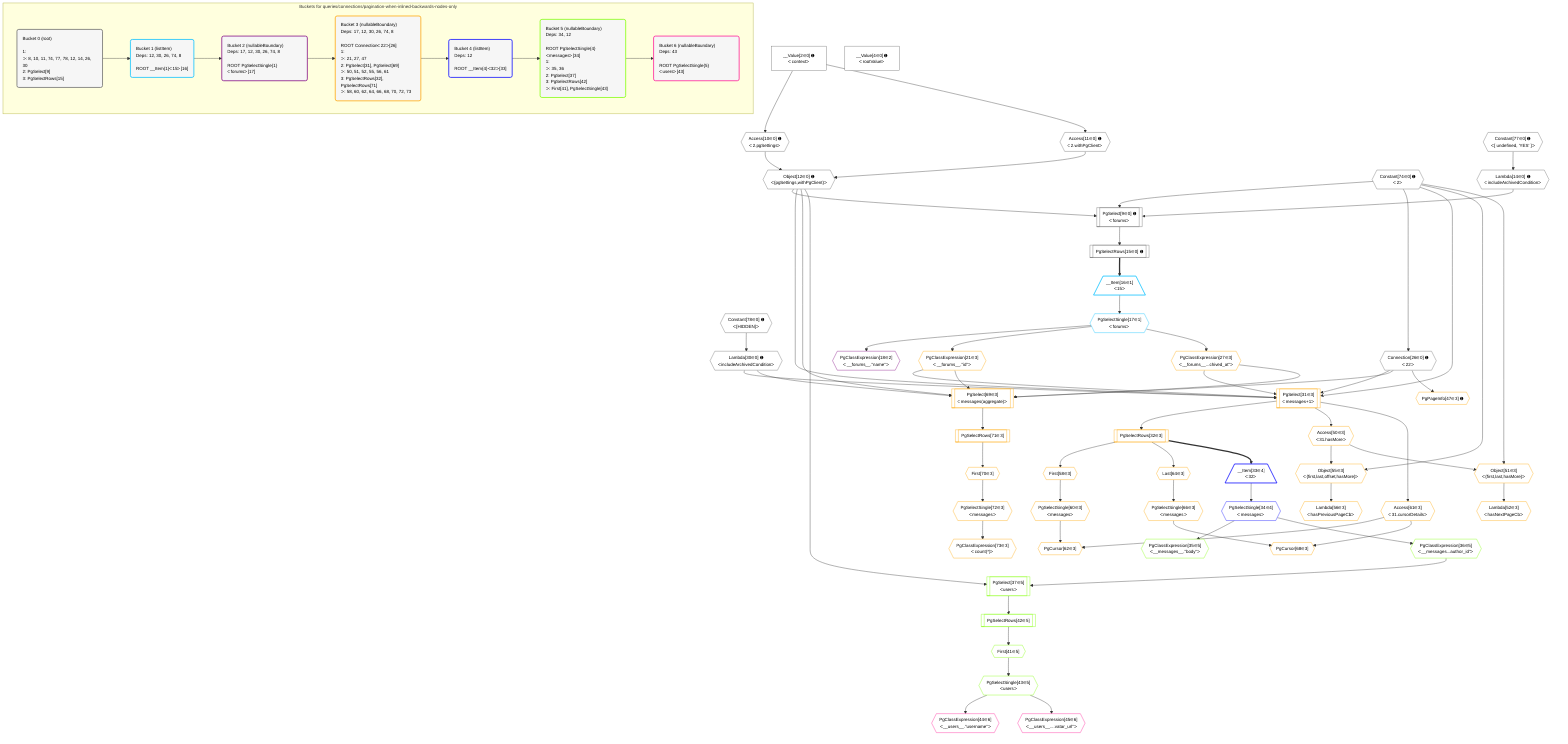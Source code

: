 %%{init: {'themeVariables': { 'fontSize': '12px'}}}%%
graph TD
    classDef path fill:#eee,stroke:#000,color:#000
    classDef plan fill:#fff,stroke-width:1px,color:#000
    classDef itemplan fill:#fff,stroke-width:2px,color:#000
    classDef unbatchedplan fill:#dff,stroke-width:1px,color:#000
    classDef sideeffectplan fill:#fcc,stroke-width:2px,color:#000
    classDef bucket fill:#f6f6f6,color:#000,stroke-width:2px,text-align:left


    %% plan dependencies
    PgSelect9[["PgSelect[9∈0] ➊<br />ᐸforumsᐳ"]]:::plan
    Object12{{"Object[12∈0] ➊<br />ᐸ{pgSettings,withPgClient}ᐳ"}}:::plan
    Constant74{{"Constant[74∈0] ➊<br />ᐸ2ᐳ"}}:::plan
    Lambda14{{"Lambda[14∈0] ➊<br />ᐸincludeArchivedConditionᐳ"}}:::plan
    Object12 & Constant74 & Lambda14 --> PgSelect9
    Access10{{"Access[10∈0] ➊<br />ᐸ2.pgSettingsᐳ"}}:::plan
    Access11{{"Access[11∈0] ➊<br />ᐸ2.withPgClientᐳ"}}:::plan
    Access10 & Access11 --> Object12
    __Value2["__Value[2∈0] ➊<br />ᐸcontextᐳ"]:::plan
    __Value2 --> Access10
    __Value2 --> Access11
    Constant77{{"Constant[77∈0] ➊<br />ᐸ[ undefined, 'YES' ]ᐳ"}}:::plan
    Constant77 --> Lambda14
    PgSelectRows15[["PgSelectRows[15∈0] ➊"]]:::plan
    PgSelect9 --> PgSelectRows15
    Connection26{{"Connection[26∈0] ➊<br />ᐸ22ᐳ"}}:::plan
    Constant74 --> Connection26
    Lambda30{{"Lambda[30∈0] ➊<br />ᐸincludeArchivedConditionᐳ"}}:::plan
    Constant78{{"Constant[78∈0] ➊<br />ᐸ[HIDDEN]ᐳ"}}:::plan
    Constant78 --> Lambda30
    __Value4["__Value[4∈0] ➊<br />ᐸrootValueᐳ"]:::plan
    __Item16[/"__Item[16∈1]<br />ᐸ15ᐳ"\]:::itemplan
    PgSelectRows15 ==> __Item16
    PgSelectSingle17{{"PgSelectSingle[17∈1]<br />ᐸforumsᐳ"}}:::plan
    __Item16 --> PgSelectSingle17
    PgClassExpression18{{"PgClassExpression[18∈2]<br />ᐸ__forums__.”name”ᐳ"}}:::plan
    PgSelectSingle17 --> PgClassExpression18
    PgSelect31[["PgSelect[31∈3]<br />ᐸmessages+1ᐳ"]]:::plan
    PgClassExpression21{{"PgClassExpression[21∈3]<br />ᐸ__forums__.”id”ᐳ"}}:::plan
    PgClassExpression27{{"PgClassExpression[27∈3]<br />ᐸ__forums__...chived_at”ᐳ"}}:::plan
    Object12 & PgClassExpression21 & PgClassExpression27 & Lambda30 & Connection26 & Constant74 --> PgSelect31
    PgSelect69[["PgSelect[69∈3]<br />ᐸmessages(aggregate)ᐳ"]]:::plan
    Object12 & PgClassExpression21 & PgClassExpression27 & Lambda30 & Connection26 --> PgSelect69
    Object55{{"Object[55∈3]<br />ᐸ{first,last,offset,hasMore}ᐳ"}}:::plan
    Access50{{"Access[50∈3]<br />ᐸ31.hasMoreᐳ"}}:::plan
    Constant74 & Access50 --> Object55
    Object51{{"Object[51∈3]<br />ᐸ{first,last,hasMore}ᐳ"}}:::plan
    Constant74 & Access50 --> Object51
    PgCursor62{{"PgCursor[62∈3]"}}:::plan
    PgSelectSingle60{{"PgSelectSingle[60∈3]<br />ᐸmessagesᐳ"}}:::plan
    Access61{{"Access[61∈3]<br />ᐸ31.cursorDetailsᐳ"}}:::plan
    PgSelectSingle60 & Access61 --> PgCursor62
    PgCursor68{{"PgCursor[68∈3]"}}:::plan
    PgSelectSingle66{{"PgSelectSingle[66∈3]<br />ᐸmessagesᐳ"}}:::plan
    PgSelectSingle66 & Access61 --> PgCursor68
    PgSelectSingle17 --> PgClassExpression21
    PgSelectSingle17 --> PgClassExpression27
    PgSelectRows32[["PgSelectRows[32∈3]"]]:::plan
    PgSelect31 --> PgSelectRows32
    PgPageInfo47{{"PgPageInfo[47∈3] ➊"}}:::plan
    Connection26 --> PgPageInfo47
    PgSelect31 --> Access50
    Lambda52{{"Lambda[52∈3]<br />ᐸhasNextPageCbᐳ"}}:::plan
    Object51 --> Lambda52
    Lambda56{{"Lambda[56∈3]<br />ᐸhasPreviousPageCbᐳ"}}:::plan
    Object55 --> Lambda56
    First58{{"First[58∈3]"}}:::plan
    PgSelectRows32 --> First58
    First58 --> PgSelectSingle60
    PgSelect31 --> Access61
    Last64{{"Last[64∈3]"}}:::plan
    PgSelectRows32 --> Last64
    Last64 --> PgSelectSingle66
    First70{{"First[70∈3]"}}:::plan
    PgSelectRows71[["PgSelectRows[71∈3]"]]:::plan
    PgSelectRows71 --> First70
    PgSelect69 --> PgSelectRows71
    PgSelectSingle72{{"PgSelectSingle[72∈3]<br />ᐸmessagesᐳ"}}:::plan
    First70 --> PgSelectSingle72
    PgClassExpression73{{"PgClassExpression[73∈3]<br />ᐸcount(*)ᐳ"}}:::plan
    PgSelectSingle72 --> PgClassExpression73
    __Item33[/"__Item[33∈4]<br />ᐸ32ᐳ"\]:::itemplan
    PgSelectRows32 ==> __Item33
    PgSelectSingle34{{"PgSelectSingle[34∈4]<br />ᐸmessagesᐳ"}}:::plan
    __Item33 --> PgSelectSingle34
    PgSelect37[["PgSelect[37∈5]<br />ᐸusersᐳ"]]:::plan
    PgClassExpression36{{"PgClassExpression[36∈5]<br />ᐸ__messages...author_id”ᐳ"}}:::plan
    Object12 & PgClassExpression36 --> PgSelect37
    PgClassExpression35{{"PgClassExpression[35∈5]<br />ᐸ__messages__.”body”ᐳ"}}:::plan
    PgSelectSingle34 --> PgClassExpression35
    PgSelectSingle34 --> PgClassExpression36
    First41{{"First[41∈5]"}}:::plan
    PgSelectRows42[["PgSelectRows[42∈5]"]]:::plan
    PgSelectRows42 --> First41
    PgSelect37 --> PgSelectRows42
    PgSelectSingle43{{"PgSelectSingle[43∈5]<br />ᐸusersᐳ"}}:::plan
    First41 --> PgSelectSingle43
    PgClassExpression44{{"PgClassExpression[44∈6]<br />ᐸ__users__.”username”ᐳ"}}:::plan
    PgSelectSingle43 --> PgClassExpression44
    PgClassExpression45{{"PgClassExpression[45∈6]<br />ᐸ__users__....vatar_url”ᐳ"}}:::plan
    PgSelectSingle43 --> PgClassExpression45

    %% define steps

    subgraph "Buckets for queries/connections/pagination-when-inlined-backwards-nodes-only"
    Bucket0("Bucket 0 (root)<br /><br />1: <br />ᐳ: 8, 10, 11, 74, 77, 78, 12, 14, 26, 30<br />2: PgSelect[9]<br />3: PgSelectRows[15]"):::bucket
    classDef bucket0 stroke:#696969
    class Bucket0,__Value2,__Value4,PgSelect9,Access10,Access11,Object12,Lambda14,PgSelectRows15,Connection26,Lambda30,Constant74,Constant77,Constant78 bucket0
    Bucket1("Bucket 1 (listItem)<br />Deps: 12, 30, 26, 74, 8<br /><br />ROOT __Item{1}ᐸ15ᐳ[16]"):::bucket
    classDef bucket1 stroke:#00bfff
    class Bucket1,__Item16,PgSelectSingle17 bucket1
    Bucket2("Bucket 2 (nullableBoundary)<br />Deps: 17, 12, 30, 26, 74, 8<br /><br />ROOT PgSelectSingle{1}ᐸforumsᐳ[17]"):::bucket
    classDef bucket2 stroke:#7f007f
    class Bucket2,PgClassExpression18 bucket2
    Bucket3("Bucket 3 (nullableBoundary)<br />Deps: 17, 12, 30, 26, 74, 8<br /><br />ROOT Connectionᐸ22ᐳ[26]<br />1: <br />ᐳ: 21, 27, 47<br />2: PgSelect[31], PgSelect[69]<br />ᐳ: 50, 51, 52, 55, 56, 61<br />3: PgSelectRows[32], PgSelectRows[71]<br />ᐳ: 58, 60, 62, 64, 66, 68, 70, 72, 73"):::bucket
    classDef bucket3 stroke:#ffa500
    class Bucket3,PgClassExpression21,PgClassExpression27,PgSelect31,PgSelectRows32,PgPageInfo47,Access50,Object51,Lambda52,Object55,Lambda56,First58,PgSelectSingle60,Access61,PgCursor62,Last64,PgSelectSingle66,PgCursor68,PgSelect69,First70,PgSelectRows71,PgSelectSingle72,PgClassExpression73 bucket3
    Bucket4("Bucket 4 (listItem)<br />Deps: 12<br /><br />ROOT __Item{4}ᐸ32ᐳ[33]"):::bucket
    classDef bucket4 stroke:#0000ff
    class Bucket4,__Item33,PgSelectSingle34 bucket4
    Bucket5("Bucket 5 (nullableBoundary)<br />Deps: 34, 12<br /><br />ROOT PgSelectSingle{4}ᐸmessagesᐳ[34]<br />1: <br />ᐳ: 35, 36<br />2: PgSelect[37]<br />3: PgSelectRows[42]<br />ᐳ: First[41], PgSelectSingle[43]"):::bucket
    classDef bucket5 stroke:#7fff00
    class Bucket5,PgClassExpression35,PgClassExpression36,PgSelect37,First41,PgSelectRows42,PgSelectSingle43 bucket5
    Bucket6("Bucket 6 (nullableBoundary)<br />Deps: 43<br /><br />ROOT PgSelectSingle{5}ᐸusersᐳ[43]"):::bucket
    classDef bucket6 stroke:#ff1493
    class Bucket6,PgClassExpression44,PgClassExpression45 bucket6
    Bucket0 --> Bucket1
    Bucket1 --> Bucket2
    Bucket2 --> Bucket3
    Bucket3 --> Bucket4
    Bucket4 --> Bucket5
    Bucket5 --> Bucket6
    end